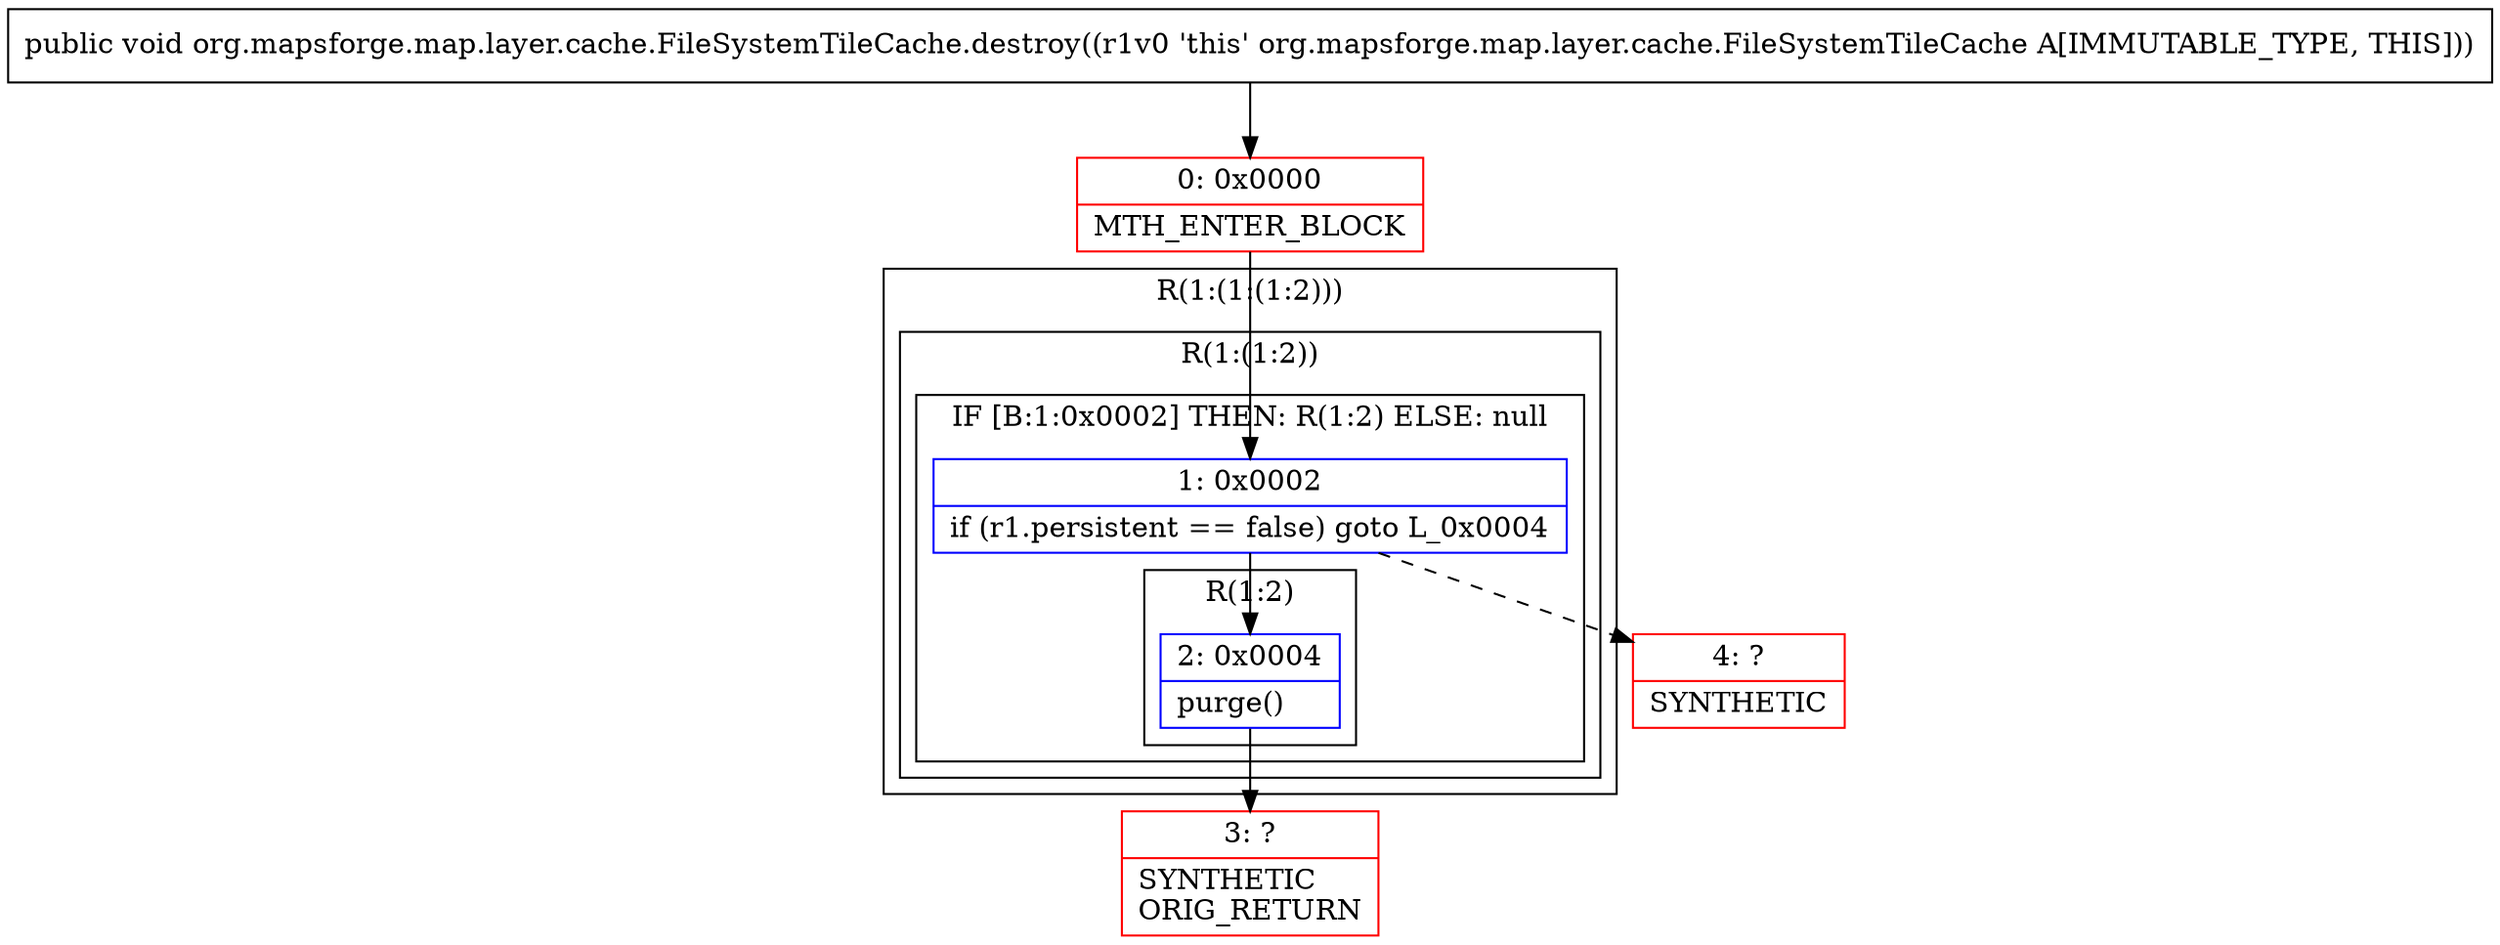 digraph "CFG fororg.mapsforge.map.layer.cache.FileSystemTileCache.destroy()V" {
subgraph cluster_Region_831579703 {
label = "R(1:(1:(1:2)))";
node [shape=record,color=blue];
subgraph cluster_Region_1216452758 {
label = "R(1:(1:2))";
node [shape=record,color=blue];
subgraph cluster_IfRegion_862299343 {
label = "IF [B:1:0x0002] THEN: R(1:2) ELSE: null";
node [shape=record,color=blue];
Node_1 [shape=record,label="{1\:\ 0x0002|if (r1.persistent == false) goto L_0x0004\l}"];
subgraph cluster_Region_533219798 {
label = "R(1:2)";
node [shape=record,color=blue];
Node_2 [shape=record,label="{2\:\ 0x0004|purge()\l}"];
}
}
}
}
Node_0 [shape=record,color=red,label="{0\:\ 0x0000|MTH_ENTER_BLOCK\l}"];
Node_3 [shape=record,color=red,label="{3\:\ ?|SYNTHETIC\lORIG_RETURN\l}"];
Node_4 [shape=record,color=red,label="{4\:\ ?|SYNTHETIC\l}"];
MethodNode[shape=record,label="{public void org.mapsforge.map.layer.cache.FileSystemTileCache.destroy((r1v0 'this' org.mapsforge.map.layer.cache.FileSystemTileCache A[IMMUTABLE_TYPE, THIS])) }"];
MethodNode -> Node_0;
Node_1 -> Node_2;
Node_1 -> Node_4[style=dashed];
Node_2 -> Node_3;
Node_0 -> Node_1;
}

